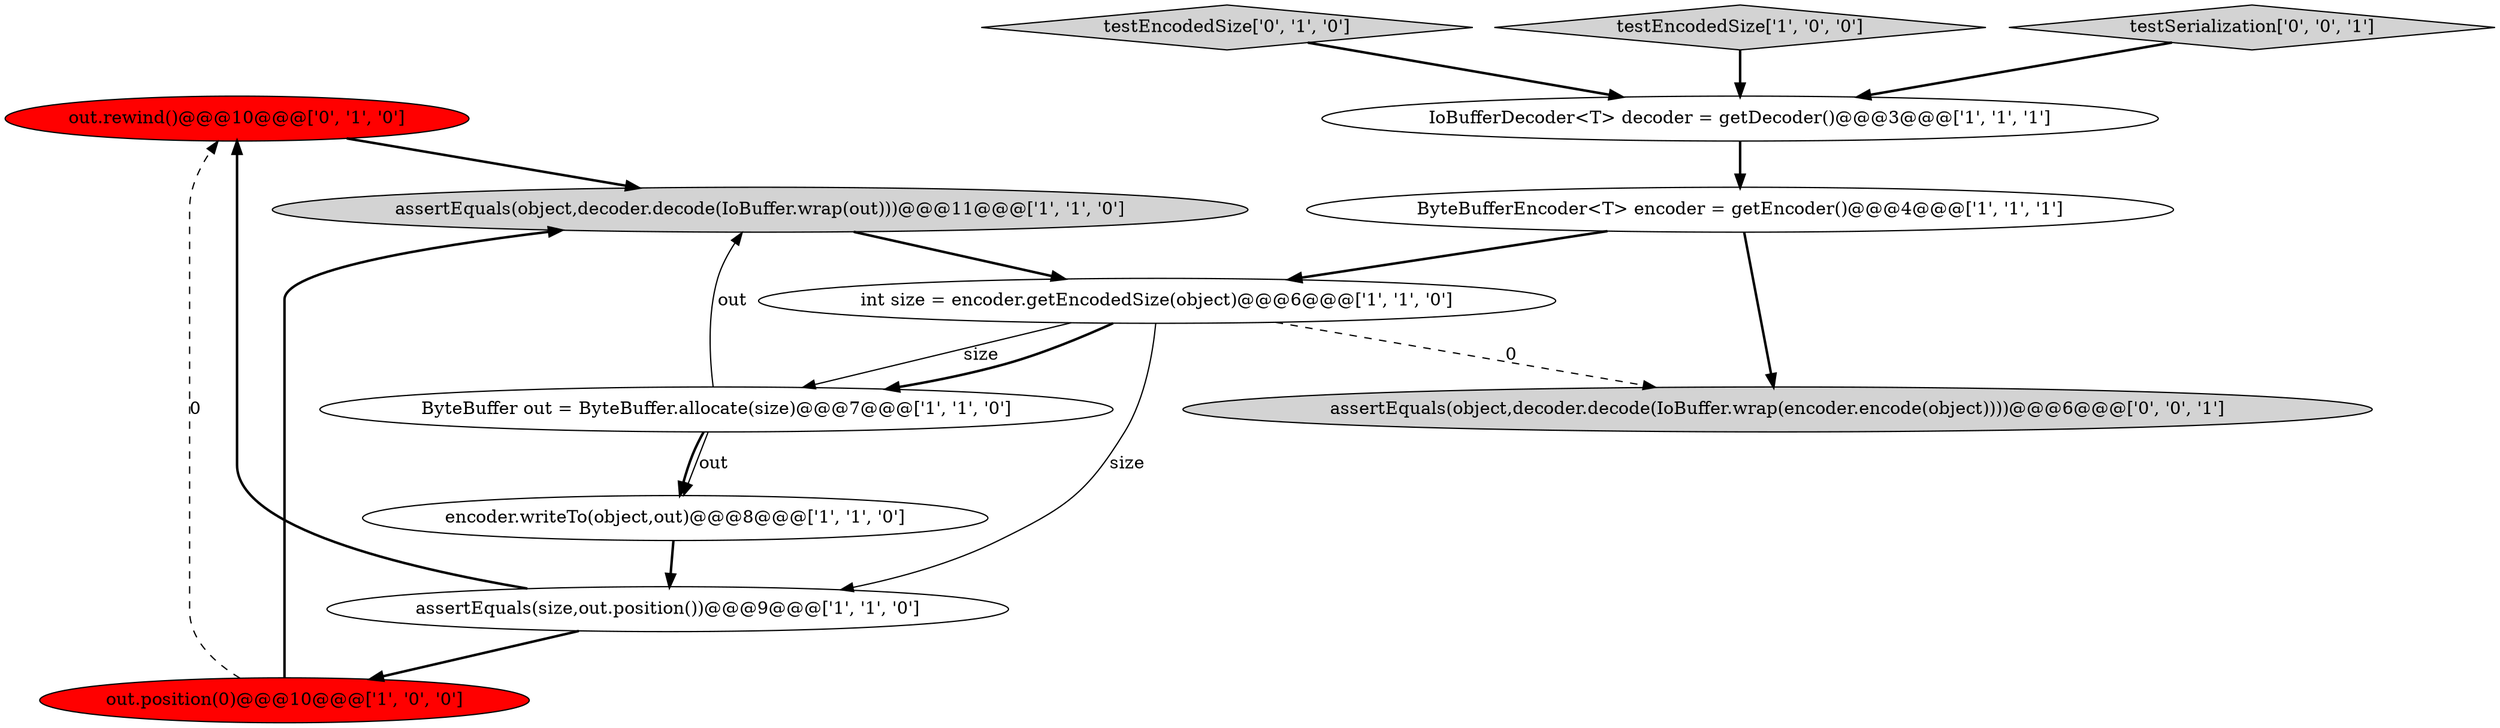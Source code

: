 digraph {
10 [style = filled, label = "out.rewind()@@@10@@@['0', '1', '0']", fillcolor = red, shape = ellipse image = "AAA1AAABBB2BBB"];
9 [style = filled, label = "testEncodedSize['0', '1', '0']", fillcolor = lightgray, shape = diamond image = "AAA0AAABBB2BBB"];
8 [style = filled, label = "testEncodedSize['1', '0', '0']", fillcolor = lightgray, shape = diamond image = "AAA0AAABBB1BBB"];
2 [style = filled, label = "out.position(0)@@@10@@@['1', '0', '0']", fillcolor = red, shape = ellipse image = "AAA1AAABBB1BBB"];
6 [style = filled, label = "assertEquals(object,decoder.decode(IoBuffer.wrap(out)))@@@11@@@['1', '1', '0']", fillcolor = lightgray, shape = ellipse image = "AAA0AAABBB1BBB"];
3 [style = filled, label = "assertEquals(size,out.position())@@@9@@@['1', '1', '0']", fillcolor = white, shape = ellipse image = "AAA0AAABBB1BBB"];
4 [style = filled, label = "ByteBuffer out = ByteBuffer.allocate(size)@@@7@@@['1', '1', '0']", fillcolor = white, shape = ellipse image = "AAA0AAABBB1BBB"];
12 [style = filled, label = "testSerialization['0', '0', '1']", fillcolor = lightgray, shape = diamond image = "AAA0AAABBB3BBB"];
1 [style = filled, label = "ByteBufferEncoder<T> encoder = getEncoder()@@@4@@@['1', '1', '1']", fillcolor = white, shape = ellipse image = "AAA0AAABBB1BBB"];
7 [style = filled, label = "IoBufferDecoder<T> decoder = getDecoder()@@@3@@@['1', '1', '1']", fillcolor = white, shape = ellipse image = "AAA0AAABBB1BBB"];
11 [style = filled, label = "assertEquals(object,decoder.decode(IoBuffer.wrap(encoder.encode(object))))@@@6@@@['0', '0', '1']", fillcolor = lightgray, shape = ellipse image = "AAA0AAABBB3BBB"];
5 [style = filled, label = "encoder.writeTo(object,out)@@@8@@@['1', '1', '0']", fillcolor = white, shape = ellipse image = "AAA0AAABBB1BBB"];
0 [style = filled, label = "int size = encoder.getEncodedSize(object)@@@6@@@['1', '1', '0']", fillcolor = white, shape = ellipse image = "AAA0AAABBB1BBB"];
5->3 [style = bold, label=""];
3->10 [style = bold, label=""];
2->10 [style = dashed, label="0"];
0->11 [style = dashed, label="0"];
6->0 [style = bold, label=""];
7->1 [style = bold, label=""];
1->0 [style = bold, label=""];
0->4 [style = solid, label="size"];
4->6 [style = solid, label="out"];
3->2 [style = bold, label=""];
9->7 [style = bold, label=""];
0->4 [style = bold, label=""];
4->5 [style = bold, label=""];
2->6 [style = bold, label=""];
10->6 [style = bold, label=""];
12->7 [style = bold, label=""];
0->3 [style = solid, label="size"];
8->7 [style = bold, label=""];
1->11 [style = bold, label=""];
4->5 [style = solid, label="out"];
}

